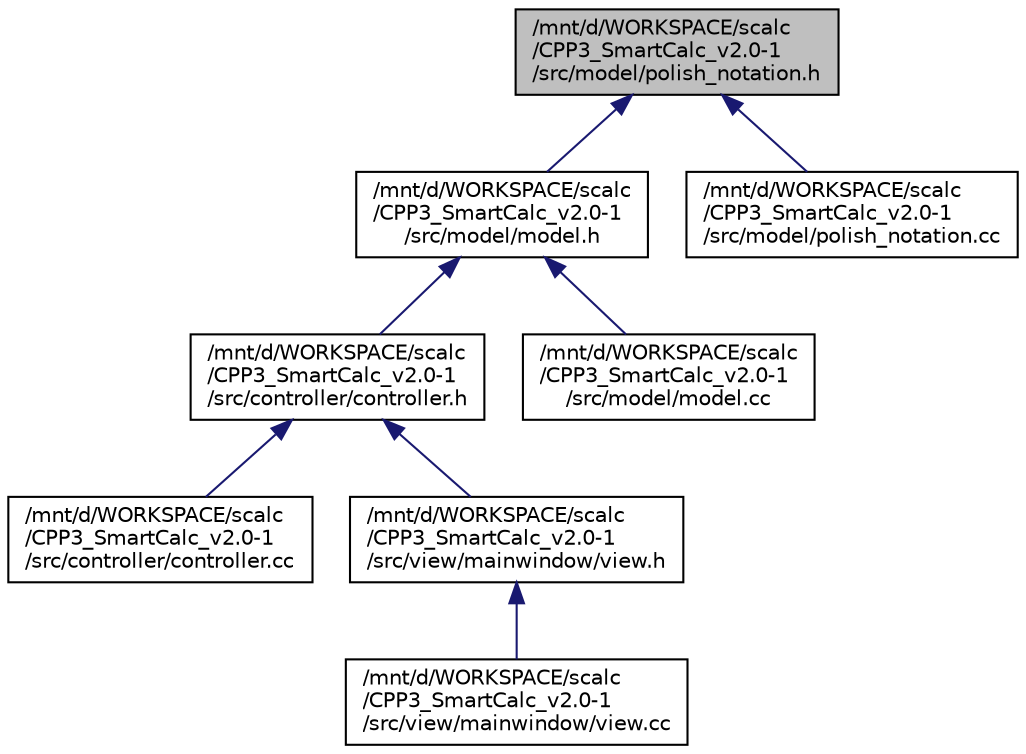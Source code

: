 digraph "/mnt/d/WORKSPACE/scalc/CPP3_SmartCalc_v2.0-1/src/model/polish_notation.h"
{
 // LATEX_PDF_SIZE
  edge [fontname="Helvetica",fontsize="10",labelfontname="Helvetica",labelfontsize="10"];
  node [fontname="Helvetica",fontsize="10",shape=record];
  Node1 [label="/mnt/d/WORKSPACE/scalc\l/CPP3_SmartCalc_v2.0-1\l/src/model/polish_notation.h",height=0.2,width=0.4,color="black", fillcolor="grey75", style="filled", fontcolor="black",tooltip=" "];
  Node1 -> Node2 [dir="back",color="midnightblue",fontsize="10",style="solid",fontname="Helvetica"];
  Node2 [label="/mnt/d/WORKSPACE/scalc\l/CPP3_SmartCalc_v2.0-1\l/src/model/model.h",height=0.2,width=0.4,color="black", fillcolor="white", style="filled",URL="$model_8h.html",tooltip=" "];
  Node2 -> Node3 [dir="back",color="midnightblue",fontsize="10",style="solid",fontname="Helvetica"];
  Node3 [label="/mnt/d/WORKSPACE/scalc\l/CPP3_SmartCalc_v2.0-1\l/src/controller/controller.h",height=0.2,width=0.4,color="black", fillcolor="white", style="filled",URL="$controller_8h.html",tooltip=" "];
  Node3 -> Node4 [dir="back",color="midnightblue",fontsize="10",style="solid",fontname="Helvetica"];
  Node4 [label="/mnt/d/WORKSPACE/scalc\l/CPP3_SmartCalc_v2.0-1\l/src/controller/controller.cc",height=0.2,width=0.4,color="black", fillcolor="white", style="filled",URL="$controller_8cc.html",tooltip=" "];
  Node3 -> Node5 [dir="back",color="midnightblue",fontsize="10",style="solid",fontname="Helvetica"];
  Node5 [label="/mnt/d/WORKSPACE/scalc\l/CPP3_SmartCalc_v2.0-1\l/src/view/mainwindow/view.h",height=0.2,width=0.4,color="black", fillcolor="white", style="filled",URL="$view_8h.html",tooltip=" "];
  Node5 -> Node6 [dir="back",color="midnightblue",fontsize="10",style="solid",fontname="Helvetica"];
  Node6 [label="/mnt/d/WORKSPACE/scalc\l/CPP3_SmartCalc_v2.0-1\l/src/view/mainwindow/view.cc",height=0.2,width=0.4,color="black", fillcolor="white", style="filled",URL="$view_8cc.html",tooltip=" "];
  Node2 -> Node7 [dir="back",color="midnightblue",fontsize="10",style="solid",fontname="Helvetica"];
  Node7 [label="/mnt/d/WORKSPACE/scalc\l/CPP3_SmartCalc_v2.0-1\l/src/model/model.cc",height=0.2,width=0.4,color="black", fillcolor="white", style="filled",URL="$model_8cc.html",tooltip=" "];
  Node1 -> Node8 [dir="back",color="midnightblue",fontsize="10",style="solid",fontname="Helvetica"];
  Node8 [label="/mnt/d/WORKSPACE/scalc\l/CPP3_SmartCalc_v2.0-1\l/src/model/polish_notation.cc",height=0.2,width=0.4,color="black", fillcolor="white", style="filled",URL="$polish__notation_8cc.html",tooltip=" "];
}
